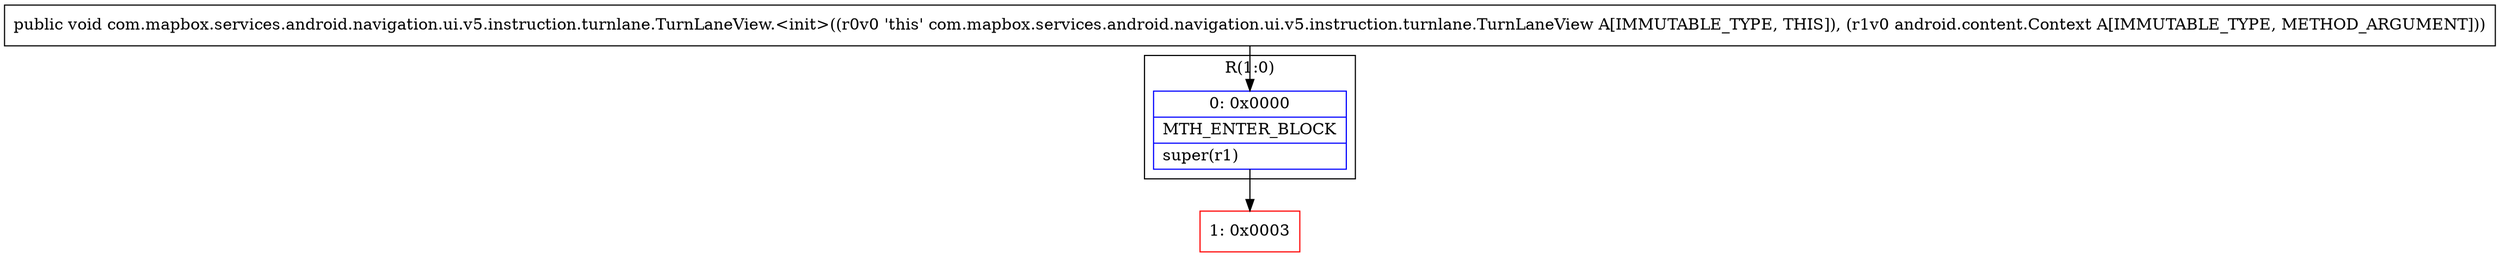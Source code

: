 digraph "CFG forcom.mapbox.services.android.navigation.ui.v5.instruction.turnlane.TurnLaneView.\<init\>(Landroid\/content\/Context;)V" {
subgraph cluster_Region_1235768083 {
label = "R(1:0)";
node [shape=record,color=blue];
Node_0 [shape=record,label="{0\:\ 0x0000|MTH_ENTER_BLOCK\l|super(r1)\l}"];
}
Node_1 [shape=record,color=red,label="{1\:\ 0x0003}"];
MethodNode[shape=record,label="{public void com.mapbox.services.android.navigation.ui.v5.instruction.turnlane.TurnLaneView.\<init\>((r0v0 'this' com.mapbox.services.android.navigation.ui.v5.instruction.turnlane.TurnLaneView A[IMMUTABLE_TYPE, THIS]), (r1v0 android.content.Context A[IMMUTABLE_TYPE, METHOD_ARGUMENT])) }"];
MethodNode -> Node_0;
Node_0 -> Node_1;
}


